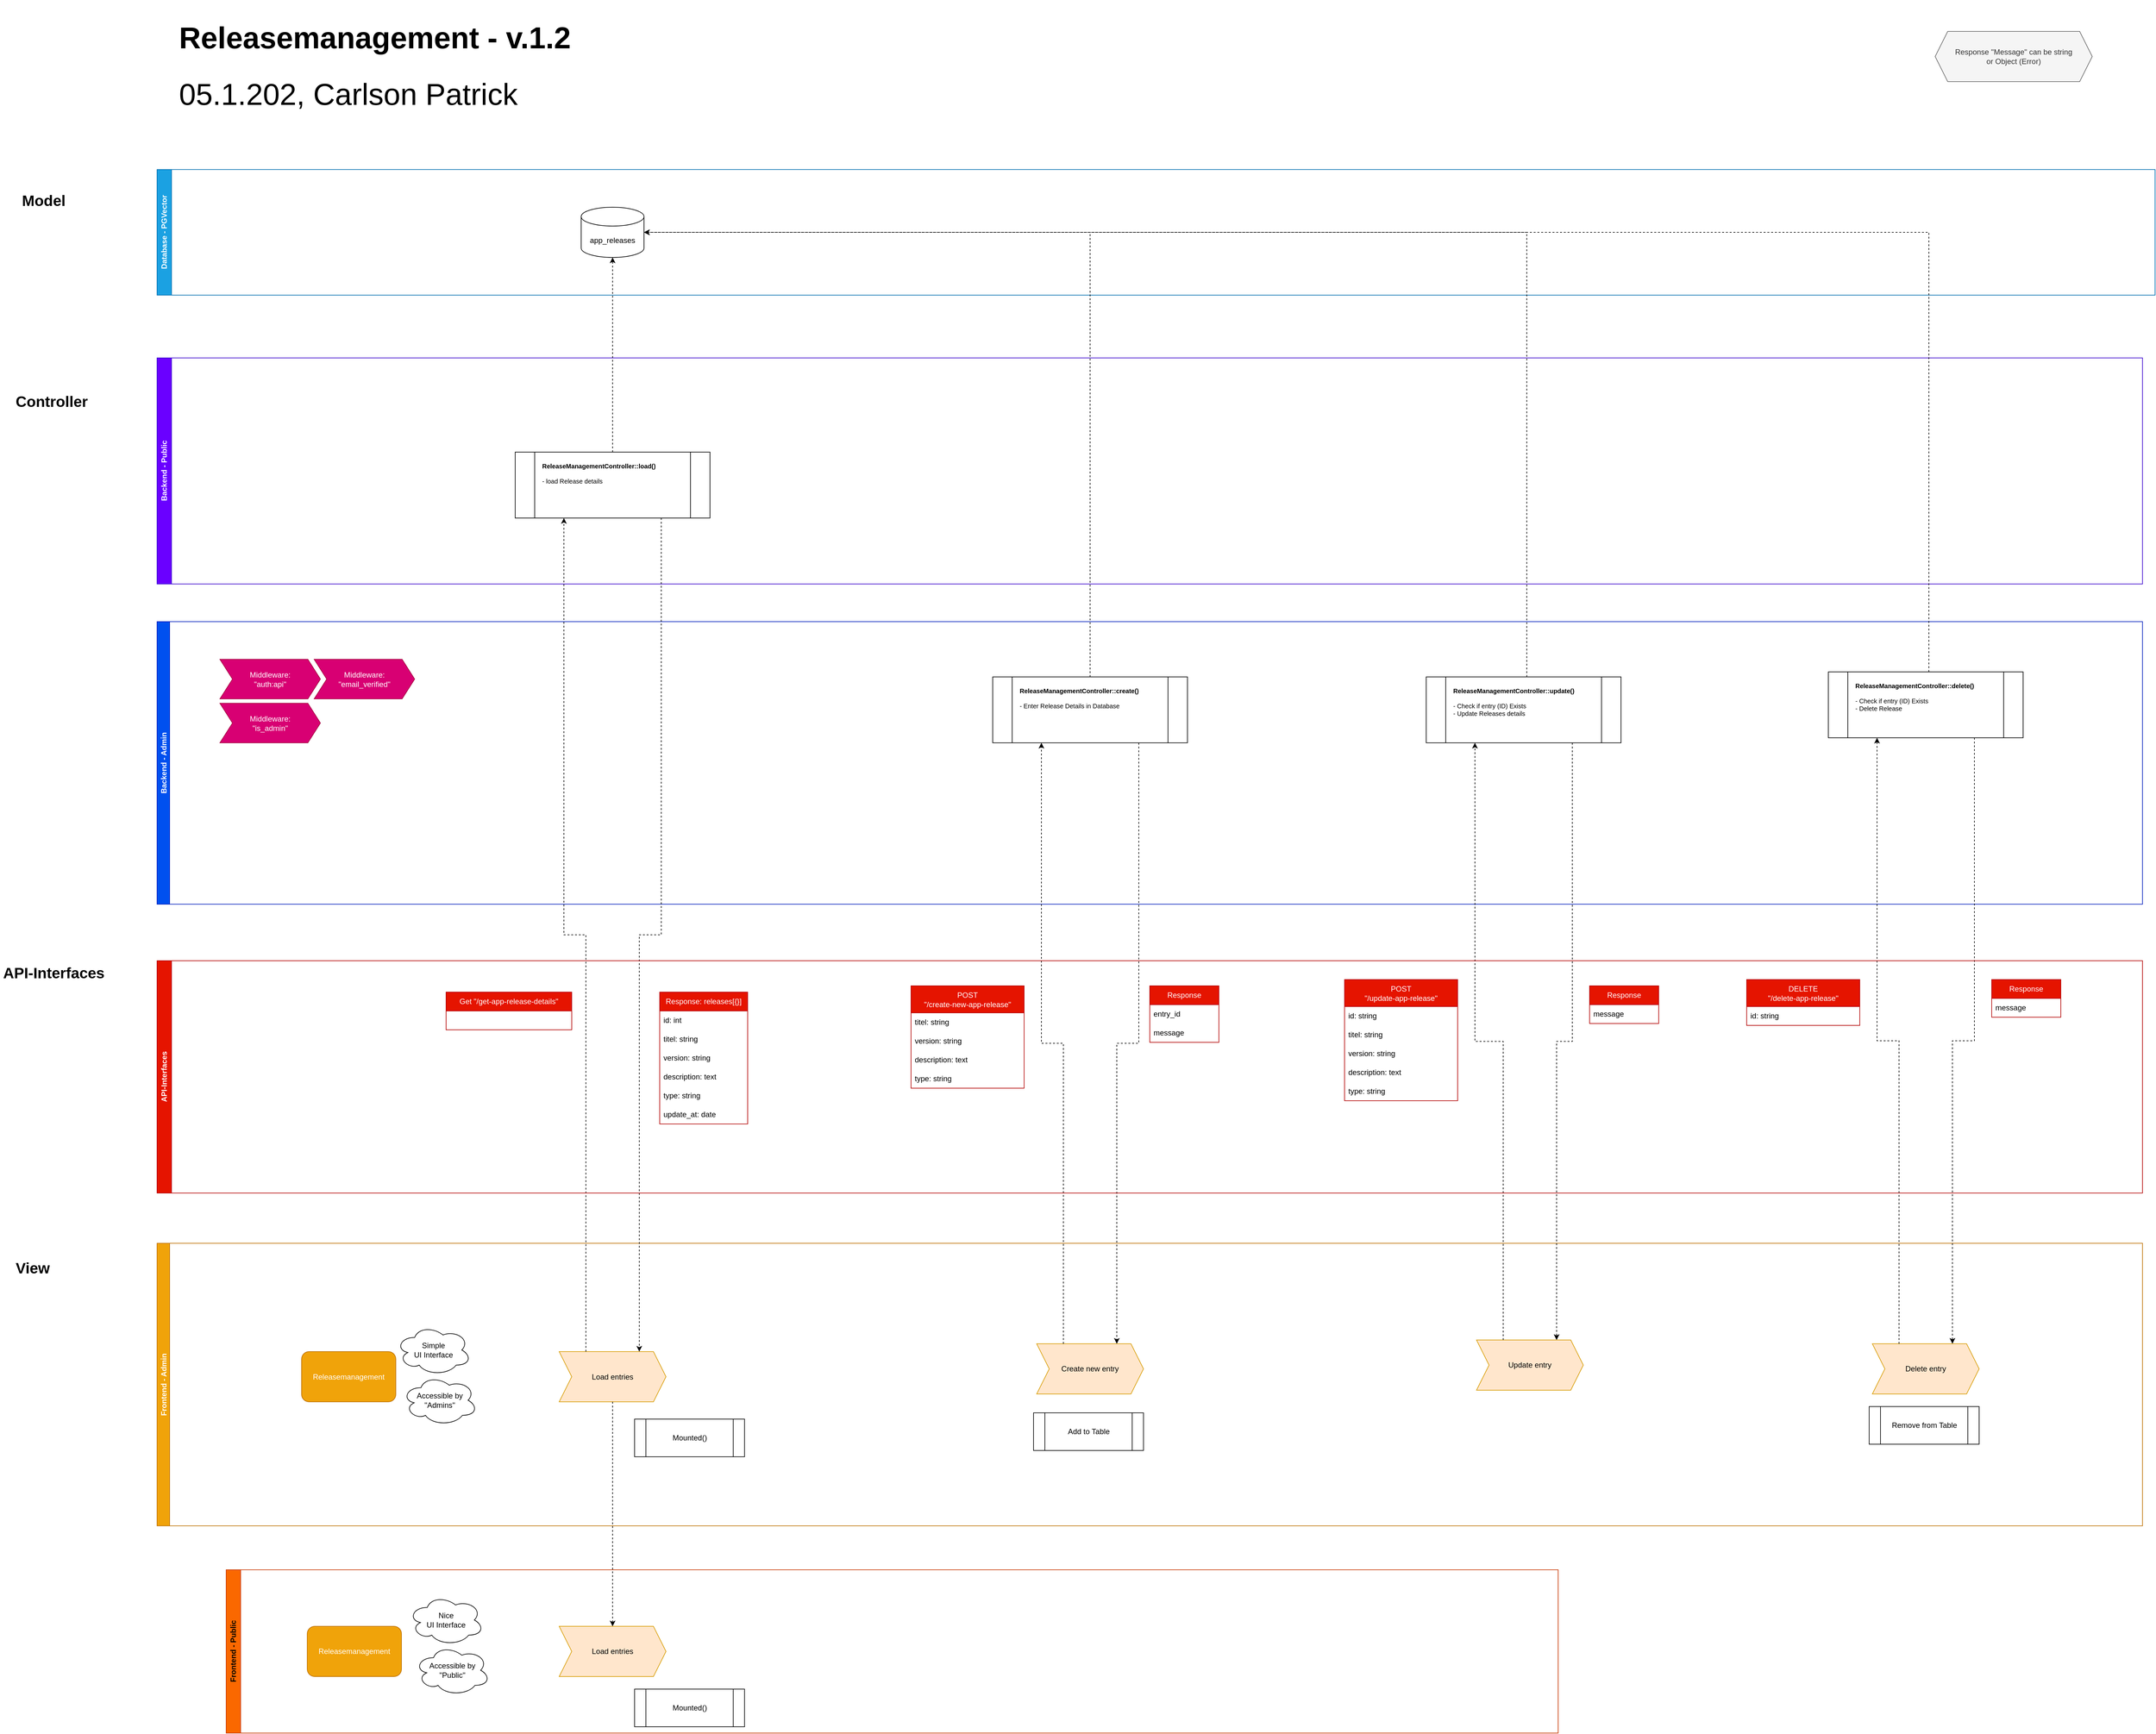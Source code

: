 <mxfile version="22.1.15" type="device">
  <diagram id="XUbiuer6m0TzcPiBzQ5U" name="Releasemanagement">
    <mxGraphModel dx="6563" dy="3344" grid="1" gridSize="10" guides="1" tooltips="1" connect="1" arrows="1" fold="1" page="1" pageScale="1" pageWidth="827" pageHeight="1169" math="0" shadow="0">
      <root>
        <mxCell id="0" />
        <mxCell id="1" parent="0" />
        <mxCell id="Yfe2tUndW0Pe8tg4Hxiv-1" value="Frontend - Admin" style="swimlane;startSize=20;horizontal=0;fillColor=#f0a30a;strokeColor=#BD7000;fontColor=#ffffff;" parent="1" vertex="1">
          <mxGeometry x="100" y="2020" width="3160" height="450" as="geometry" />
        </mxCell>
        <mxCell id="qeOR09c-BXnPIkN0jy3W-1" value="Releasemanagement" style="rounded=1;whiteSpace=wrap;html=1;fillColor=#f0a30a;strokeColor=#BD7000;fontColor=#ffffff;" parent="Yfe2tUndW0Pe8tg4Hxiv-1" vertex="1">
          <mxGeometry x="230" y="172.5" width="150" height="80" as="geometry" />
        </mxCell>
        <mxCell id="K0sRCIGfUPk-Wyakereh-3" value="Load entries" style="shape=step;perimeter=stepPerimeter;whiteSpace=wrap;html=1;fixedSize=1;fillColor=#ffe6cc;strokeColor=#d79b00;" parent="Yfe2tUndW0Pe8tg4Hxiv-1" vertex="1">
          <mxGeometry x="640" y="172.5" width="170" height="80" as="geometry" />
        </mxCell>
        <mxCell id="K0sRCIGfUPk-Wyakereh-4" value="Create new entry" style="shape=step;perimeter=stepPerimeter;whiteSpace=wrap;html=1;fixedSize=1;fillColor=#ffe6cc;strokeColor=#d79b00;" parent="Yfe2tUndW0Pe8tg4Hxiv-1" vertex="1">
          <mxGeometry x="1400" y="160" width="170" height="80" as="geometry" />
        </mxCell>
        <mxCell id="K0sRCIGfUPk-Wyakereh-5" value="Update entry" style="shape=step;perimeter=stepPerimeter;whiteSpace=wrap;html=1;fixedSize=1;fillColor=#ffe6cc;strokeColor=#d79b00;" parent="Yfe2tUndW0Pe8tg4Hxiv-1" vertex="1">
          <mxGeometry x="2100" y="154" width="170" height="80" as="geometry" />
        </mxCell>
        <mxCell id="K0sRCIGfUPk-Wyakereh-6" value="Delete entry" style="shape=step;perimeter=stepPerimeter;whiteSpace=wrap;html=1;fixedSize=1;fillColor=#ffe6cc;strokeColor=#d79b00;" parent="Yfe2tUndW0Pe8tg4Hxiv-1" vertex="1">
          <mxGeometry x="2730" y="160" width="170" height="80" as="geometry" />
        </mxCell>
        <mxCell id="K0sRCIGfUPk-Wyakereh-52" value="Add to Table" style="shape=process;whiteSpace=wrap;html=1;backgroundOutline=1;" parent="Yfe2tUndW0Pe8tg4Hxiv-1" vertex="1">
          <mxGeometry x="1395" y="270" width="175" height="60" as="geometry" />
        </mxCell>
        <mxCell id="K0sRCIGfUPk-Wyakereh-53" value="Remove from Table" style="shape=process;whiteSpace=wrap;html=1;backgroundOutline=1;" parent="Yfe2tUndW0Pe8tg4Hxiv-1" vertex="1">
          <mxGeometry x="2725" y="260" width="175" height="60" as="geometry" />
        </mxCell>
        <mxCell id="K0sRCIGfUPk-Wyakereh-57" value="Mounted()" style="shape=process;whiteSpace=wrap;html=1;backgroundOutline=1;" parent="Yfe2tUndW0Pe8tg4Hxiv-1" vertex="1">
          <mxGeometry x="760" y="280" width="175" height="60" as="geometry" />
        </mxCell>
        <mxCell id="umR8BiAbDlLKP6Alzedl-4" value="Simple&lt;br&gt;UI Interface" style="ellipse;shape=cloud;whiteSpace=wrap;html=1;" parent="Yfe2tUndW0Pe8tg4Hxiv-1" vertex="1">
          <mxGeometry x="380" y="130" width="120" height="80" as="geometry" />
        </mxCell>
        <mxCell id="umR8BiAbDlLKP6Alzedl-5" value="Accessible by&lt;br&gt;&quot;Admins&quot;" style="ellipse;shape=cloud;whiteSpace=wrap;html=1;" parent="Yfe2tUndW0Pe8tg4Hxiv-1" vertex="1">
          <mxGeometry x="390" y="210" width="120" height="80" as="geometry" />
        </mxCell>
        <mxCell id="Yfe2tUndW0Pe8tg4Hxiv-2" value="Backend - Admin" style="swimlane;startSize=20;horizontal=0;fillColor=#0050ef;strokeColor=#001DBC;fontColor=#ffffff;" parent="1" vertex="1">
          <mxGeometry x="100" y="1030" width="3160" height="450" as="geometry" />
        </mxCell>
        <mxCell id="4Ve1G4ApjfVnN4RDFBho-46" value="Middleware: &lt;br&gt;&quot;auth:api&quot;" style="shape=step;perimeter=stepPerimeter;whiteSpace=wrap;html=1;fixedSize=1;fillColor=#d80073;strokeColor=#A50040;fontColor=#ffffff;" parent="Yfe2tUndW0Pe8tg4Hxiv-2" vertex="1">
          <mxGeometry x="100" y="60" width="160" height="63" as="geometry" />
        </mxCell>
        <mxCell id="K0sRCIGfUPk-Wyakereh-1" value="Middleware: &lt;br&gt;&quot;email_verified&quot;" style="shape=step;perimeter=stepPerimeter;whiteSpace=wrap;html=1;fixedSize=1;fillColor=#d80073;strokeColor=#A50040;fontColor=#ffffff;" parent="Yfe2tUndW0Pe8tg4Hxiv-2" vertex="1">
          <mxGeometry x="250" y="60" width="160" height="63" as="geometry" />
        </mxCell>
        <mxCell id="K0sRCIGfUPk-Wyakereh-2" value="Middleware: &lt;br&gt;&quot;is_admin&quot;" style="shape=step;perimeter=stepPerimeter;whiteSpace=wrap;html=1;fixedSize=1;fillColor=#d80073;strokeColor=#A50040;fontColor=#ffffff;" parent="Yfe2tUndW0Pe8tg4Hxiv-2" vertex="1">
          <mxGeometry x="100" y="130" width="160" height="63" as="geometry" />
        </mxCell>
        <mxCell id="K0sRCIGfUPk-Wyakereh-23" value="&lt;b&gt;ReleaseManagementController::create()&lt;br&gt;&lt;/b&gt;&lt;br&gt;- Enter Release Details in Database" style="shape=process;whiteSpace=wrap;html=1;backgroundOutline=1;fontSize=10;verticalAlign=top;align=left;spacing=12;" parent="Yfe2tUndW0Pe8tg4Hxiv-2" vertex="1">
          <mxGeometry x="1330" y="88" width="310" height="105" as="geometry" />
        </mxCell>
        <mxCell id="K0sRCIGfUPk-Wyakereh-29" value="&lt;b&gt;ReleaseManagementController::update()&lt;br&gt;&lt;/b&gt;&lt;br&gt;- Check if entry (ID) Exists&lt;br&gt;- Update Releases details" style="shape=process;whiteSpace=wrap;html=1;backgroundOutline=1;fontSize=10;verticalAlign=top;align=left;spacing=12;" parent="Yfe2tUndW0Pe8tg4Hxiv-2" vertex="1">
          <mxGeometry x="2020" y="88" width="310" height="105" as="geometry" />
        </mxCell>
        <mxCell id="K0sRCIGfUPk-Wyakereh-41" value="&lt;b&gt;ReleaseManagementController::delete()&lt;br&gt;&lt;/b&gt;&lt;br&gt;- Check if entry (ID) Exists&lt;br&gt;- Delete Release" style="shape=process;whiteSpace=wrap;html=1;backgroundOutline=1;fontSize=10;verticalAlign=top;align=left;spacing=12;" parent="Yfe2tUndW0Pe8tg4Hxiv-2" vertex="1">
          <mxGeometry x="2660" y="80" width="310" height="105" as="geometry" />
        </mxCell>
        <mxCell id="Un_c8b8bWjRY7JiQ0bve-33" value="&lt;h1 style=&quot;font-size: 48px;&quot;&gt;Releasemanagement - v.1.2&lt;/h1&gt;&lt;div&gt;05.1.202, Carlson Patrick&lt;/div&gt;" style="text;html=1;strokeColor=none;fillColor=none;spacing=5;spacingTop=-20;whiteSpace=wrap;overflow=hidden;rounded=0;fontSize=48;align=left;" parent="1" vertex="1">
          <mxGeometry x="130" y="50" width="860" height="190" as="geometry" />
        </mxCell>
        <mxCell id="4Ve1G4ApjfVnN4RDFBho-40" value="Backend - Public" style="swimlane;horizontal=0;whiteSpace=wrap;html=1;fillColor=#6a00ff;fontColor=#ffffff;strokeColor=#3700CC;" parent="1" vertex="1">
          <mxGeometry x="100" y="610" width="3160" height="360" as="geometry" />
        </mxCell>
        <mxCell id="4Ve1G4ApjfVnN4RDFBho-43" value="&lt;b&gt;ReleaseManagementController::load()&lt;br&gt;&lt;/b&gt;&lt;br&gt;- load Release details" style="shape=process;whiteSpace=wrap;html=1;backgroundOutline=1;fontSize=10;verticalAlign=top;align=left;spacing=12;" parent="4Ve1G4ApjfVnN4RDFBho-40" vertex="1">
          <mxGeometry x="570" y="150" width="310" height="105" as="geometry" />
        </mxCell>
        <mxCell id="4Ve1G4ApjfVnN4RDFBho-41" value="Frontend - Public" style="swimlane;horizontal=0;whiteSpace=wrap;html=1;fillColor=#fa6800;fontColor=#000000;strokeColor=#C73500;" parent="1" vertex="1">
          <mxGeometry x="210" y="2540" width="2120" height="260" as="geometry" />
        </mxCell>
        <mxCell id="K0sRCIGfUPk-Wyakereh-7" value="Releasemanagement" style="rounded=1;whiteSpace=wrap;html=1;fillColor=#f0a30a;strokeColor=#BD7000;fontColor=#ffffff;" parent="4Ve1G4ApjfVnN4RDFBho-41" vertex="1">
          <mxGeometry x="129" y="90" width="150" height="80" as="geometry" />
        </mxCell>
        <mxCell id="K0sRCIGfUPk-Wyakereh-8" value="Load entries" style="shape=step;perimeter=stepPerimeter;whiteSpace=wrap;html=1;fixedSize=1;fillColor=#ffe6cc;strokeColor=#d79b00;" parent="4Ve1G4ApjfVnN4RDFBho-41" vertex="1">
          <mxGeometry x="530" y="90" width="170" height="80" as="geometry" />
        </mxCell>
        <mxCell id="K0sRCIGfUPk-Wyakereh-58" value="Mounted()" style="shape=process;whiteSpace=wrap;html=1;backgroundOutline=1;" parent="4Ve1G4ApjfVnN4RDFBho-41" vertex="1">
          <mxGeometry x="650" y="190" width="175" height="60" as="geometry" />
        </mxCell>
        <mxCell id="umR8BiAbDlLKP6Alzedl-3" value="Nice &lt;br&gt;UI Interface" style="ellipse;shape=cloud;whiteSpace=wrap;html=1;" parent="4Ve1G4ApjfVnN4RDFBho-41" vertex="1">
          <mxGeometry x="290" y="40" width="120" height="80" as="geometry" />
        </mxCell>
        <mxCell id="umR8BiAbDlLKP6Alzedl-6" value="Accessible by&lt;br&gt;&quot;Public&quot;" style="ellipse;shape=cloud;whiteSpace=wrap;html=1;" parent="4Ve1G4ApjfVnN4RDFBho-41" vertex="1">
          <mxGeometry x="300" y="120" width="120" height="80" as="geometry" />
        </mxCell>
        <mxCell id="Zse-ONb6mCLRrZvObcZN-1" value="Response &quot;Message&quot; can be string &lt;br&gt;or Object (Error)" style="shape=hexagon;perimeter=hexagonPerimeter2;whiteSpace=wrap;html=1;fixedSize=1;fillColor=#f5f5f5;fontColor=#333333;strokeColor=#666666;" parent="1" vertex="1">
          <mxGeometry x="2930" y="90" width="250" height="80" as="geometry" />
        </mxCell>
        <mxCell id="AhMCEV7nGv-g6MmYwYkK-1" value="Database - PGVector" style="swimlane;horizontal=0;whiteSpace=wrap;html=1;fillColor=#1ba1e2;fontColor=#ffffff;strokeColor=#006EAF;" parent="1" vertex="1">
          <mxGeometry x="100" y="310" width="3180" height="200" as="geometry" />
        </mxCell>
        <mxCell id="AhMCEV7nGv-g6MmYwYkK-2" value="app_releases" style="shape=cylinder3;whiteSpace=wrap;html=1;boundedLbl=1;backgroundOutline=1;size=15;" parent="AhMCEV7nGv-g6MmYwYkK-1" vertex="1">
          <mxGeometry x="675" y="60" width="100" height="80" as="geometry" />
        </mxCell>
        <mxCell id="AhMCEV7nGv-g6MmYwYkK-3" style="edgeStyle=orthogonalEdgeStyle;rounded=0;orthogonalLoop=1;jettySize=auto;html=1;dashed=1;exitX=0.5;exitY=0;exitDx=0;exitDy=0;entryX=0.5;entryY=1;entryDx=0;entryDy=0;entryPerimeter=0;" parent="1" source="4Ve1G4ApjfVnN4RDFBho-43" target="AhMCEV7nGv-g6MmYwYkK-2" edge="1">
          <mxGeometry relative="1" as="geometry">
            <mxPoint x="840" y="500" as="targetPoint" />
          </mxGeometry>
        </mxCell>
        <mxCell id="4Ve1G4ApjfVnN4RDFBho-44" style="edgeStyle=orthogonalEdgeStyle;rounded=0;orthogonalLoop=1;jettySize=auto;html=1;entryX=0.25;entryY=1;entryDx=0;entryDy=0;exitX=0.25;exitY=0;exitDx=0;exitDy=0;dashed=1;" parent="1" source="K0sRCIGfUPk-Wyakereh-3" target="4Ve1G4ApjfVnN4RDFBho-43" edge="1">
          <mxGeometry relative="1" as="geometry">
            <mxPoint x="812.5" y="1607.5" as="sourcePoint" />
          </mxGeometry>
        </mxCell>
        <mxCell id="4Ve1G4ApjfVnN4RDFBho-45" style="edgeStyle=orthogonalEdgeStyle;rounded=0;orthogonalLoop=1;jettySize=auto;html=1;entryX=0.75;entryY=0;entryDx=0;entryDy=0;exitX=0.75;exitY=1;exitDx=0;exitDy=0;dashed=1;" parent="1" source="4Ve1G4ApjfVnN4RDFBho-43" target="K0sRCIGfUPk-Wyakereh-3" edge="1">
          <mxGeometry relative="1" as="geometry">
            <mxPoint x="887.5" y="1607.5" as="targetPoint" />
          </mxGeometry>
        </mxCell>
        <mxCell id="K0sRCIGfUPk-Wyakereh-9" style="edgeStyle=orthogonalEdgeStyle;rounded=0;orthogonalLoop=1;jettySize=auto;html=1;dashed=1;exitX=0.5;exitY=1;exitDx=0;exitDy=0;entryX=0.5;entryY=0;entryDx=0;entryDy=0;" parent="1" source="K0sRCIGfUPk-Wyakereh-3" target="K0sRCIGfUPk-Wyakereh-8" edge="1">
          <mxGeometry relative="1" as="geometry">
            <mxPoint x="940" y="2610" as="targetPoint" />
          </mxGeometry>
        </mxCell>
        <mxCell id="K0sRCIGfUPk-Wyakereh-25" style="edgeStyle=orthogonalEdgeStyle;rounded=0;orthogonalLoop=1;jettySize=auto;html=1;exitX=0.25;exitY=0;exitDx=0;exitDy=0;entryX=0.25;entryY=1;entryDx=0;entryDy=0;dashed=1;" parent="1" source="K0sRCIGfUPk-Wyakereh-4" target="K0sRCIGfUPk-Wyakereh-23" edge="1">
          <mxGeometry relative="1" as="geometry" />
        </mxCell>
        <mxCell id="K0sRCIGfUPk-Wyakereh-26" style="edgeStyle=orthogonalEdgeStyle;rounded=0;orthogonalLoop=1;jettySize=auto;html=1;exitX=0.75;exitY=1;exitDx=0;exitDy=0;entryX=0.75;entryY=0;entryDx=0;entryDy=0;dashed=1;" parent="1" source="K0sRCIGfUPk-Wyakereh-23" target="K0sRCIGfUPk-Wyakereh-4" edge="1">
          <mxGeometry relative="1" as="geometry" />
        </mxCell>
        <mxCell id="K0sRCIGfUPk-Wyakereh-36" style="edgeStyle=orthogonalEdgeStyle;rounded=0;orthogonalLoop=1;jettySize=auto;html=1;exitX=0.25;exitY=0;exitDx=0;exitDy=0;entryX=0.25;entryY=1;entryDx=0;entryDy=0;dashed=1;" parent="1" source="K0sRCIGfUPk-Wyakereh-5" target="K0sRCIGfUPk-Wyakereh-29" edge="1">
          <mxGeometry relative="1" as="geometry" />
        </mxCell>
        <mxCell id="K0sRCIGfUPk-Wyakereh-37" style="edgeStyle=orthogonalEdgeStyle;rounded=0;orthogonalLoop=1;jettySize=auto;html=1;exitX=0.75;exitY=1;exitDx=0;exitDy=0;entryX=0.75;entryY=0;entryDx=0;entryDy=0;dashed=1;" parent="1" source="K0sRCIGfUPk-Wyakereh-29" target="K0sRCIGfUPk-Wyakereh-5" edge="1">
          <mxGeometry relative="1" as="geometry" />
        </mxCell>
        <mxCell id="K0sRCIGfUPk-Wyakereh-42" style="edgeStyle=orthogonalEdgeStyle;rounded=0;orthogonalLoop=1;jettySize=auto;html=1;exitX=0.25;exitY=0;exitDx=0;exitDy=0;entryX=0.25;entryY=1;entryDx=0;entryDy=0;dashed=1;" parent="1" source="K0sRCIGfUPk-Wyakereh-6" target="K0sRCIGfUPk-Wyakereh-41" edge="1">
          <mxGeometry relative="1" as="geometry" />
        </mxCell>
        <mxCell id="K0sRCIGfUPk-Wyakereh-43" style="edgeStyle=orthogonalEdgeStyle;rounded=0;orthogonalLoop=1;jettySize=auto;html=1;exitX=0.75;exitY=1;exitDx=0;exitDy=0;entryX=0.75;entryY=0;entryDx=0;entryDy=0;dashed=1;" parent="1" source="K0sRCIGfUPk-Wyakereh-41" target="K0sRCIGfUPk-Wyakereh-6" edge="1">
          <mxGeometry relative="1" as="geometry" />
        </mxCell>
        <mxCell id="K0sRCIGfUPk-Wyakereh-54" style="edgeStyle=orthogonalEdgeStyle;rounded=0;orthogonalLoop=1;jettySize=auto;html=1;entryX=1;entryY=0.5;entryDx=0;entryDy=0;entryPerimeter=0;exitX=0.5;exitY=0;exitDx=0;exitDy=0;dashed=1;" parent="1" source="K0sRCIGfUPk-Wyakereh-23" target="AhMCEV7nGv-g6MmYwYkK-2" edge="1">
          <mxGeometry relative="1" as="geometry" />
        </mxCell>
        <mxCell id="K0sRCIGfUPk-Wyakereh-55" style="edgeStyle=orthogonalEdgeStyle;rounded=0;orthogonalLoop=1;jettySize=auto;html=1;entryX=1;entryY=0.5;entryDx=0;entryDy=0;entryPerimeter=0;dashed=1;" parent="1" source="K0sRCIGfUPk-Wyakereh-29" target="AhMCEV7nGv-g6MmYwYkK-2" edge="1">
          <mxGeometry relative="1" as="geometry">
            <mxPoint x="900" y="410" as="targetPoint" />
            <Array as="points">
              <mxPoint x="2280" y="410" />
            </Array>
          </mxGeometry>
        </mxCell>
        <mxCell id="K0sRCIGfUPk-Wyakereh-56" style="edgeStyle=orthogonalEdgeStyle;rounded=0;orthogonalLoop=1;jettySize=auto;html=1;entryX=1;entryY=0.5;entryDx=0;entryDy=0;entryPerimeter=0;dashed=1;" parent="1" source="K0sRCIGfUPk-Wyakereh-41" target="AhMCEV7nGv-g6MmYwYkK-2" edge="1">
          <mxGeometry relative="1" as="geometry">
            <Array as="points">
              <mxPoint x="2920" y="410" />
            </Array>
          </mxGeometry>
        </mxCell>
        <mxCell id="K0sRCIGfUPk-Wyakereh-60" value="&lt;h1&gt;Model&lt;/h1&gt;" style="text;html=1;strokeColor=none;fillColor=none;spacing=5;spacingTop=-20;whiteSpace=wrap;overflow=hidden;rounded=0;" parent="1" vertex="1">
          <mxGeometry x="-120" y="340" width="190" height="120" as="geometry" />
        </mxCell>
        <mxCell id="K0sRCIGfUPk-Wyakereh-61" value="&lt;h1&gt;Controller&lt;/h1&gt;" style="text;html=1;strokeColor=none;fillColor=none;spacing=5;spacingTop=-20;whiteSpace=wrap;overflow=hidden;rounded=0;" parent="1" vertex="1">
          <mxGeometry x="-130" y="660" width="190" height="120" as="geometry" />
        </mxCell>
        <mxCell id="K0sRCIGfUPk-Wyakereh-62" value="&lt;h1&gt;View&lt;/h1&gt;" style="text;html=1;strokeColor=none;fillColor=none;spacing=5;spacingTop=-20;whiteSpace=wrap;overflow=hidden;rounded=0;" parent="1" vertex="1">
          <mxGeometry x="-130" y="2040" width="190" height="120" as="geometry" />
        </mxCell>
        <mxCell id="umR8BiAbDlLKP6Alzedl-1" value="API-Interfaces" style="swimlane;horizontal=0;whiteSpace=wrap;html=1;fillColor=#e51400;fontColor=#ffffff;strokeColor=#B20000;" parent="1" vertex="1">
          <mxGeometry x="100" y="1570" width="3160" height="370" as="geometry" />
        </mxCell>
        <mxCell id="K0sRCIGfUPk-Wyakereh-13" value="Get &quot;/get-app-release-details&quot;" style="swimlane;fontStyle=0;childLayout=stackLayout;horizontal=1;startSize=30;horizontalStack=0;resizeParent=1;resizeParentMax=0;resizeLast=0;collapsible=1;marginBottom=0;whiteSpace=wrap;html=1;fillColor=#e51400;fontColor=#ffffff;strokeColor=#B20000;" parent="umR8BiAbDlLKP6Alzedl-1" vertex="1">
          <mxGeometry x="460" y="50" width="200" height="60" as="geometry" />
        </mxCell>
        <mxCell id="K0sRCIGfUPk-Wyakereh-18" value="Response: releases[{}]" style="swimlane;fontStyle=0;childLayout=stackLayout;horizontal=1;startSize=30;horizontalStack=0;resizeParent=1;resizeParentMax=0;resizeLast=0;collapsible=1;marginBottom=0;whiteSpace=wrap;html=1;fillColor=#e51400;fontColor=#ffffff;strokeColor=#B20000;" parent="umR8BiAbDlLKP6Alzedl-1" vertex="1">
          <mxGeometry x="800" y="50" width="140" height="210" as="geometry" />
        </mxCell>
        <mxCell id="K0sRCIGfUPk-Wyakereh-59" value="id: int" style="text;strokeColor=none;fillColor=none;align=left;verticalAlign=middle;spacingLeft=4;spacingRight=4;overflow=hidden;points=[[0,0.5],[1,0.5]];portConstraint=eastwest;rotatable=0;whiteSpace=wrap;html=1;" parent="K0sRCIGfUPk-Wyakereh-18" vertex="1">
          <mxGeometry y="30" width="140" height="30" as="geometry" />
        </mxCell>
        <mxCell id="K0sRCIGfUPk-Wyakereh-19" value="titel: string" style="text;strokeColor=none;fillColor=none;align=left;verticalAlign=middle;spacingLeft=4;spacingRight=4;overflow=hidden;points=[[0,0.5],[1,0.5]];portConstraint=eastwest;rotatable=0;whiteSpace=wrap;html=1;" parent="K0sRCIGfUPk-Wyakereh-18" vertex="1">
          <mxGeometry y="60" width="140" height="30" as="geometry" />
        </mxCell>
        <mxCell id="K0sRCIGfUPk-Wyakereh-20" value="version: string" style="text;strokeColor=none;fillColor=none;align=left;verticalAlign=middle;spacingLeft=4;spacingRight=4;overflow=hidden;points=[[0,0.5],[1,0.5]];portConstraint=eastwest;rotatable=0;whiteSpace=wrap;html=1;" parent="K0sRCIGfUPk-Wyakereh-18" vertex="1">
          <mxGeometry y="90" width="140" height="30" as="geometry" />
        </mxCell>
        <mxCell id="K0sRCIGfUPk-Wyakereh-21" value="description: text" style="text;strokeColor=none;fillColor=none;align=left;verticalAlign=middle;spacingLeft=4;spacingRight=4;overflow=hidden;points=[[0,0.5],[1,0.5]];portConstraint=eastwest;rotatable=0;whiteSpace=wrap;html=1;" parent="K0sRCIGfUPk-Wyakereh-18" vertex="1">
          <mxGeometry y="120" width="140" height="30" as="geometry" />
        </mxCell>
        <mxCell id="K0sRCIGfUPk-Wyakereh-22" value="type: string" style="text;strokeColor=none;fillColor=none;align=left;verticalAlign=middle;spacingLeft=4;spacingRight=4;overflow=hidden;points=[[0,0.5],[1,0.5]];portConstraint=eastwest;rotatable=0;whiteSpace=wrap;html=1;" parent="K0sRCIGfUPk-Wyakereh-18" vertex="1">
          <mxGeometry y="150" width="140" height="30" as="geometry" />
        </mxCell>
        <mxCell id="O3VtwMkhWkSLUSfO8O17-2" value="update_at: date" style="text;strokeColor=none;fillColor=none;align=left;verticalAlign=middle;spacingLeft=4;spacingRight=4;overflow=hidden;points=[[0,0.5],[1,0.5]];portConstraint=eastwest;rotatable=0;whiteSpace=wrap;html=1;" parent="K0sRCIGfUPk-Wyakereh-18" vertex="1">
          <mxGeometry y="180" width="140" height="30" as="geometry" />
        </mxCell>
        <mxCell id="4Ve1G4ApjfVnN4RDFBho-47" value="POST&lt;br&gt;&quot;/create-new-app-release&quot;" style="swimlane;fontStyle=0;childLayout=stackLayout;horizontal=1;startSize=43;horizontalStack=0;resizeParent=1;resizeParentMax=0;resizeLast=0;collapsible=1;marginBottom=0;whiteSpace=wrap;html=1;fillColor=#e51400;fontColor=#ffffff;strokeColor=#B20000;" parent="umR8BiAbDlLKP6Alzedl-1" vertex="1">
          <mxGeometry x="1200" y="40" width="180" height="163" as="geometry" />
        </mxCell>
        <mxCell id="4Ve1G4ApjfVnN4RDFBho-48" value="titel: string" style="text;strokeColor=none;fillColor=none;align=left;verticalAlign=middle;spacingLeft=4;spacingRight=4;overflow=hidden;points=[[0,0.5],[1,0.5]];portConstraint=eastwest;rotatable=0;whiteSpace=wrap;html=1;" parent="4Ve1G4ApjfVnN4RDFBho-47" vertex="1">
          <mxGeometry y="43" width="180" height="30" as="geometry" />
        </mxCell>
        <mxCell id="K0sRCIGfUPk-Wyakereh-10" value="version: string" style="text;strokeColor=none;fillColor=none;align=left;verticalAlign=middle;spacingLeft=4;spacingRight=4;overflow=hidden;points=[[0,0.5],[1,0.5]];portConstraint=eastwest;rotatable=0;whiteSpace=wrap;html=1;" parent="4Ve1G4ApjfVnN4RDFBho-47" vertex="1">
          <mxGeometry y="73" width="180" height="30" as="geometry" />
        </mxCell>
        <mxCell id="K0sRCIGfUPk-Wyakereh-11" value="description: text" style="text;strokeColor=none;fillColor=none;align=left;verticalAlign=middle;spacingLeft=4;spacingRight=4;overflow=hidden;points=[[0,0.5],[1,0.5]];portConstraint=eastwest;rotatable=0;whiteSpace=wrap;html=1;" parent="4Ve1G4ApjfVnN4RDFBho-47" vertex="1">
          <mxGeometry y="103" width="180" height="30" as="geometry" />
        </mxCell>
        <mxCell id="K0sRCIGfUPk-Wyakereh-12" value="type: string" style="text;strokeColor=none;fillColor=none;align=left;verticalAlign=middle;spacingLeft=4;spacingRight=4;overflow=hidden;points=[[0,0.5],[1,0.5]];portConstraint=eastwest;rotatable=0;whiteSpace=wrap;html=1;" parent="4Ve1G4ApjfVnN4RDFBho-47" vertex="1">
          <mxGeometry y="133" width="180" height="30" as="geometry" />
        </mxCell>
        <mxCell id="K0sRCIGfUPk-Wyakereh-27" value="Response" style="swimlane;fontStyle=0;childLayout=stackLayout;horizontal=1;startSize=30;horizontalStack=0;resizeParent=1;resizeParentMax=0;resizeLast=0;collapsible=1;marginBottom=0;whiteSpace=wrap;html=1;fillColor=#e51400;fontColor=#ffffff;strokeColor=#B20000;" parent="umR8BiAbDlLKP6Alzedl-1" vertex="1">
          <mxGeometry x="1580" y="40" width="110" height="90" as="geometry" />
        </mxCell>
        <mxCell id="O3VtwMkhWkSLUSfO8O17-1" value="entry_id" style="text;strokeColor=none;fillColor=none;align=left;verticalAlign=middle;spacingLeft=4;spacingRight=4;overflow=hidden;points=[[0,0.5],[1,0.5]];portConstraint=eastwest;rotatable=0;whiteSpace=wrap;html=1;" parent="K0sRCIGfUPk-Wyakereh-27" vertex="1">
          <mxGeometry y="30" width="110" height="30" as="geometry" />
        </mxCell>
        <mxCell id="K0sRCIGfUPk-Wyakereh-28" value="message" style="text;strokeColor=none;fillColor=none;align=left;verticalAlign=middle;spacingLeft=4;spacingRight=4;overflow=hidden;points=[[0,0.5],[1,0.5]];portConstraint=eastwest;rotatable=0;whiteSpace=wrap;html=1;" parent="K0sRCIGfUPk-Wyakereh-27" vertex="1">
          <mxGeometry y="60" width="110" height="30" as="geometry" />
        </mxCell>
        <mxCell id="K0sRCIGfUPk-Wyakereh-30" value="POST&lt;br&gt;&quot;/update-app-release&quot;" style="swimlane;fontStyle=0;childLayout=stackLayout;horizontal=1;startSize=43;horizontalStack=0;resizeParent=1;resizeParentMax=0;resizeLast=0;collapsible=1;marginBottom=0;whiteSpace=wrap;html=1;fillColor=#e51400;fontColor=#ffffff;strokeColor=#B20000;" parent="umR8BiAbDlLKP6Alzedl-1" vertex="1">
          <mxGeometry x="1890" y="30" width="180" height="193" as="geometry" />
        </mxCell>
        <mxCell id="K0sRCIGfUPk-Wyakereh-35" value="id: string" style="text;strokeColor=none;fillColor=none;align=left;verticalAlign=middle;spacingLeft=4;spacingRight=4;overflow=hidden;points=[[0,0.5],[1,0.5]];portConstraint=eastwest;rotatable=0;whiteSpace=wrap;html=1;" parent="K0sRCIGfUPk-Wyakereh-30" vertex="1">
          <mxGeometry y="43" width="180" height="30" as="geometry" />
        </mxCell>
        <mxCell id="K0sRCIGfUPk-Wyakereh-31" value="titel: string" style="text;strokeColor=none;fillColor=none;align=left;verticalAlign=middle;spacingLeft=4;spacingRight=4;overflow=hidden;points=[[0,0.5],[1,0.5]];portConstraint=eastwest;rotatable=0;whiteSpace=wrap;html=1;" parent="K0sRCIGfUPk-Wyakereh-30" vertex="1">
          <mxGeometry y="73" width="180" height="30" as="geometry" />
        </mxCell>
        <mxCell id="K0sRCIGfUPk-Wyakereh-32" value="version: string" style="text;strokeColor=none;fillColor=none;align=left;verticalAlign=middle;spacingLeft=4;spacingRight=4;overflow=hidden;points=[[0,0.5],[1,0.5]];portConstraint=eastwest;rotatable=0;whiteSpace=wrap;html=1;" parent="K0sRCIGfUPk-Wyakereh-30" vertex="1">
          <mxGeometry y="103" width="180" height="30" as="geometry" />
        </mxCell>
        <mxCell id="K0sRCIGfUPk-Wyakereh-33" value="description: text" style="text;strokeColor=none;fillColor=none;align=left;verticalAlign=middle;spacingLeft=4;spacingRight=4;overflow=hidden;points=[[0,0.5],[1,0.5]];portConstraint=eastwest;rotatable=0;whiteSpace=wrap;html=1;" parent="K0sRCIGfUPk-Wyakereh-30" vertex="1">
          <mxGeometry y="133" width="180" height="30" as="geometry" />
        </mxCell>
        <mxCell id="K0sRCIGfUPk-Wyakereh-34" value="type: string" style="text;strokeColor=none;fillColor=none;align=left;verticalAlign=middle;spacingLeft=4;spacingRight=4;overflow=hidden;points=[[0,0.5],[1,0.5]];portConstraint=eastwest;rotatable=0;whiteSpace=wrap;html=1;" parent="K0sRCIGfUPk-Wyakereh-30" vertex="1">
          <mxGeometry y="163" width="180" height="30" as="geometry" />
        </mxCell>
        <mxCell id="K0sRCIGfUPk-Wyakereh-39" value="Response" style="swimlane;fontStyle=0;childLayout=stackLayout;horizontal=1;startSize=30;horizontalStack=0;resizeParent=1;resizeParentMax=0;resizeLast=0;collapsible=1;marginBottom=0;whiteSpace=wrap;html=1;fillColor=#e51400;fontColor=#ffffff;strokeColor=#B20000;" parent="umR8BiAbDlLKP6Alzedl-1" vertex="1">
          <mxGeometry x="2280" y="40" width="110" height="60" as="geometry" />
        </mxCell>
        <mxCell id="K0sRCIGfUPk-Wyakereh-40" value="message" style="text;strokeColor=none;fillColor=none;align=left;verticalAlign=middle;spacingLeft=4;spacingRight=4;overflow=hidden;points=[[0,0.5],[1,0.5]];portConstraint=eastwest;rotatable=0;whiteSpace=wrap;html=1;" parent="K0sRCIGfUPk-Wyakereh-39" vertex="1">
          <mxGeometry y="30" width="110" height="30" as="geometry" />
        </mxCell>
        <mxCell id="K0sRCIGfUPk-Wyakereh-44" value="DELETE&lt;br&gt;&quot;/delete-app-release&quot;" style="swimlane;fontStyle=0;childLayout=stackLayout;horizontal=1;startSize=43;horizontalStack=0;resizeParent=1;resizeParentMax=0;resizeLast=0;collapsible=1;marginBottom=0;whiteSpace=wrap;html=1;fillColor=#e51400;fontColor=#ffffff;strokeColor=#B20000;" parent="umR8BiAbDlLKP6Alzedl-1" vertex="1">
          <mxGeometry x="2530" y="30" width="180" height="73" as="geometry" />
        </mxCell>
        <mxCell id="K0sRCIGfUPk-Wyakereh-45" value="id: string" style="text;strokeColor=none;fillColor=none;align=left;verticalAlign=middle;spacingLeft=4;spacingRight=4;overflow=hidden;points=[[0,0.5],[1,0.5]];portConstraint=eastwest;rotatable=0;whiteSpace=wrap;html=1;" parent="K0sRCIGfUPk-Wyakereh-44" vertex="1">
          <mxGeometry y="43" width="180" height="30" as="geometry" />
        </mxCell>
        <mxCell id="K0sRCIGfUPk-Wyakereh-50" value="Response" style="swimlane;fontStyle=0;childLayout=stackLayout;horizontal=1;startSize=30;horizontalStack=0;resizeParent=1;resizeParentMax=0;resizeLast=0;collapsible=1;marginBottom=0;whiteSpace=wrap;html=1;fillColor=#e51400;fontColor=#ffffff;strokeColor=#B20000;" parent="umR8BiAbDlLKP6Alzedl-1" vertex="1">
          <mxGeometry x="2920" y="30" width="110" height="60" as="geometry" />
        </mxCell>
        <mxCell id="K0sRCIGfUPk-Wyakereh-51" value="message" style="text;strokeColor=none;fillColor=none;align=left;verticalAlign=middle;spacingLeft=4;spacingRight=4;overflow=hidden;points=[[0,0.5],[1,0.5]];portConstraint=eastwest;rotatable=0;whiteSpace=wrap;html=1;" parent="K0sRCIGfUPk-Wyakereh-50" vertex="1">
          <mxGeometry y="30" width="110" height="30" as="geometry" />
        </mxCell>
        <mxCell id="umR8BiAbDlLKP6Alzedl-2" value="&lt;h1&gt;API-Interfaces&lt;/h1&gt;" style="text;html=1;strokeColor=none;fillColor=none;spacing=5;spacingTop=-20;whiteSpace=wrap;overflow=hidden;rounded=0;" parent="1" vertex="1">
          <mxGeometry x="-150" y="1570" width="190" height="120" as="geometry" />
        </mxCell>
      </root>
    </mxGraphModel>
  </diagram>
</mxfile>
